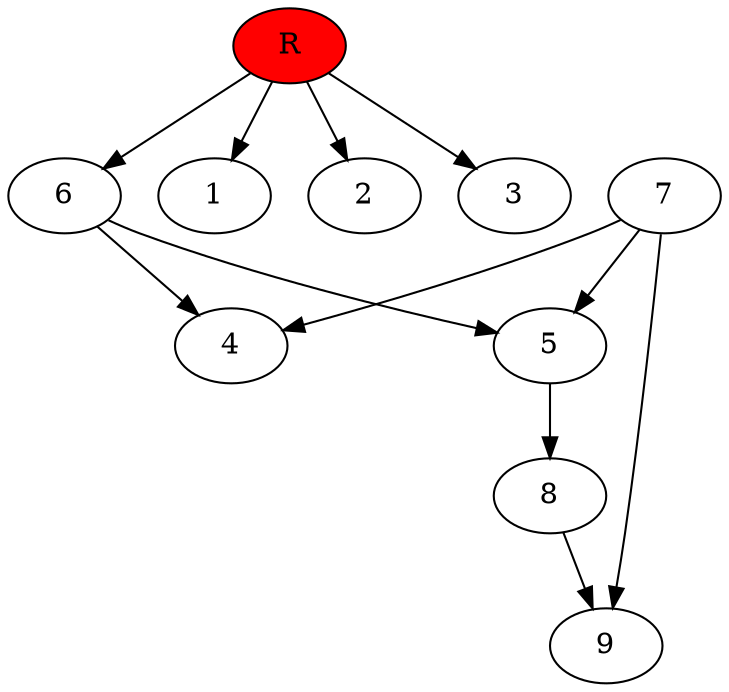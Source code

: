digraph prb70385 {
	1
	2
	3
	4
	5
	6
	7
	8
	R [fillcolor="#ff0000" style=filled]
	5 -> 8
	6 -> 4
	6 -> 5
	7 -> 4
	7 -> 5
	7 -> 9
	8 -> 9
	R -> 1
	R -> 2
	R -> 3
	R -> 6
}
